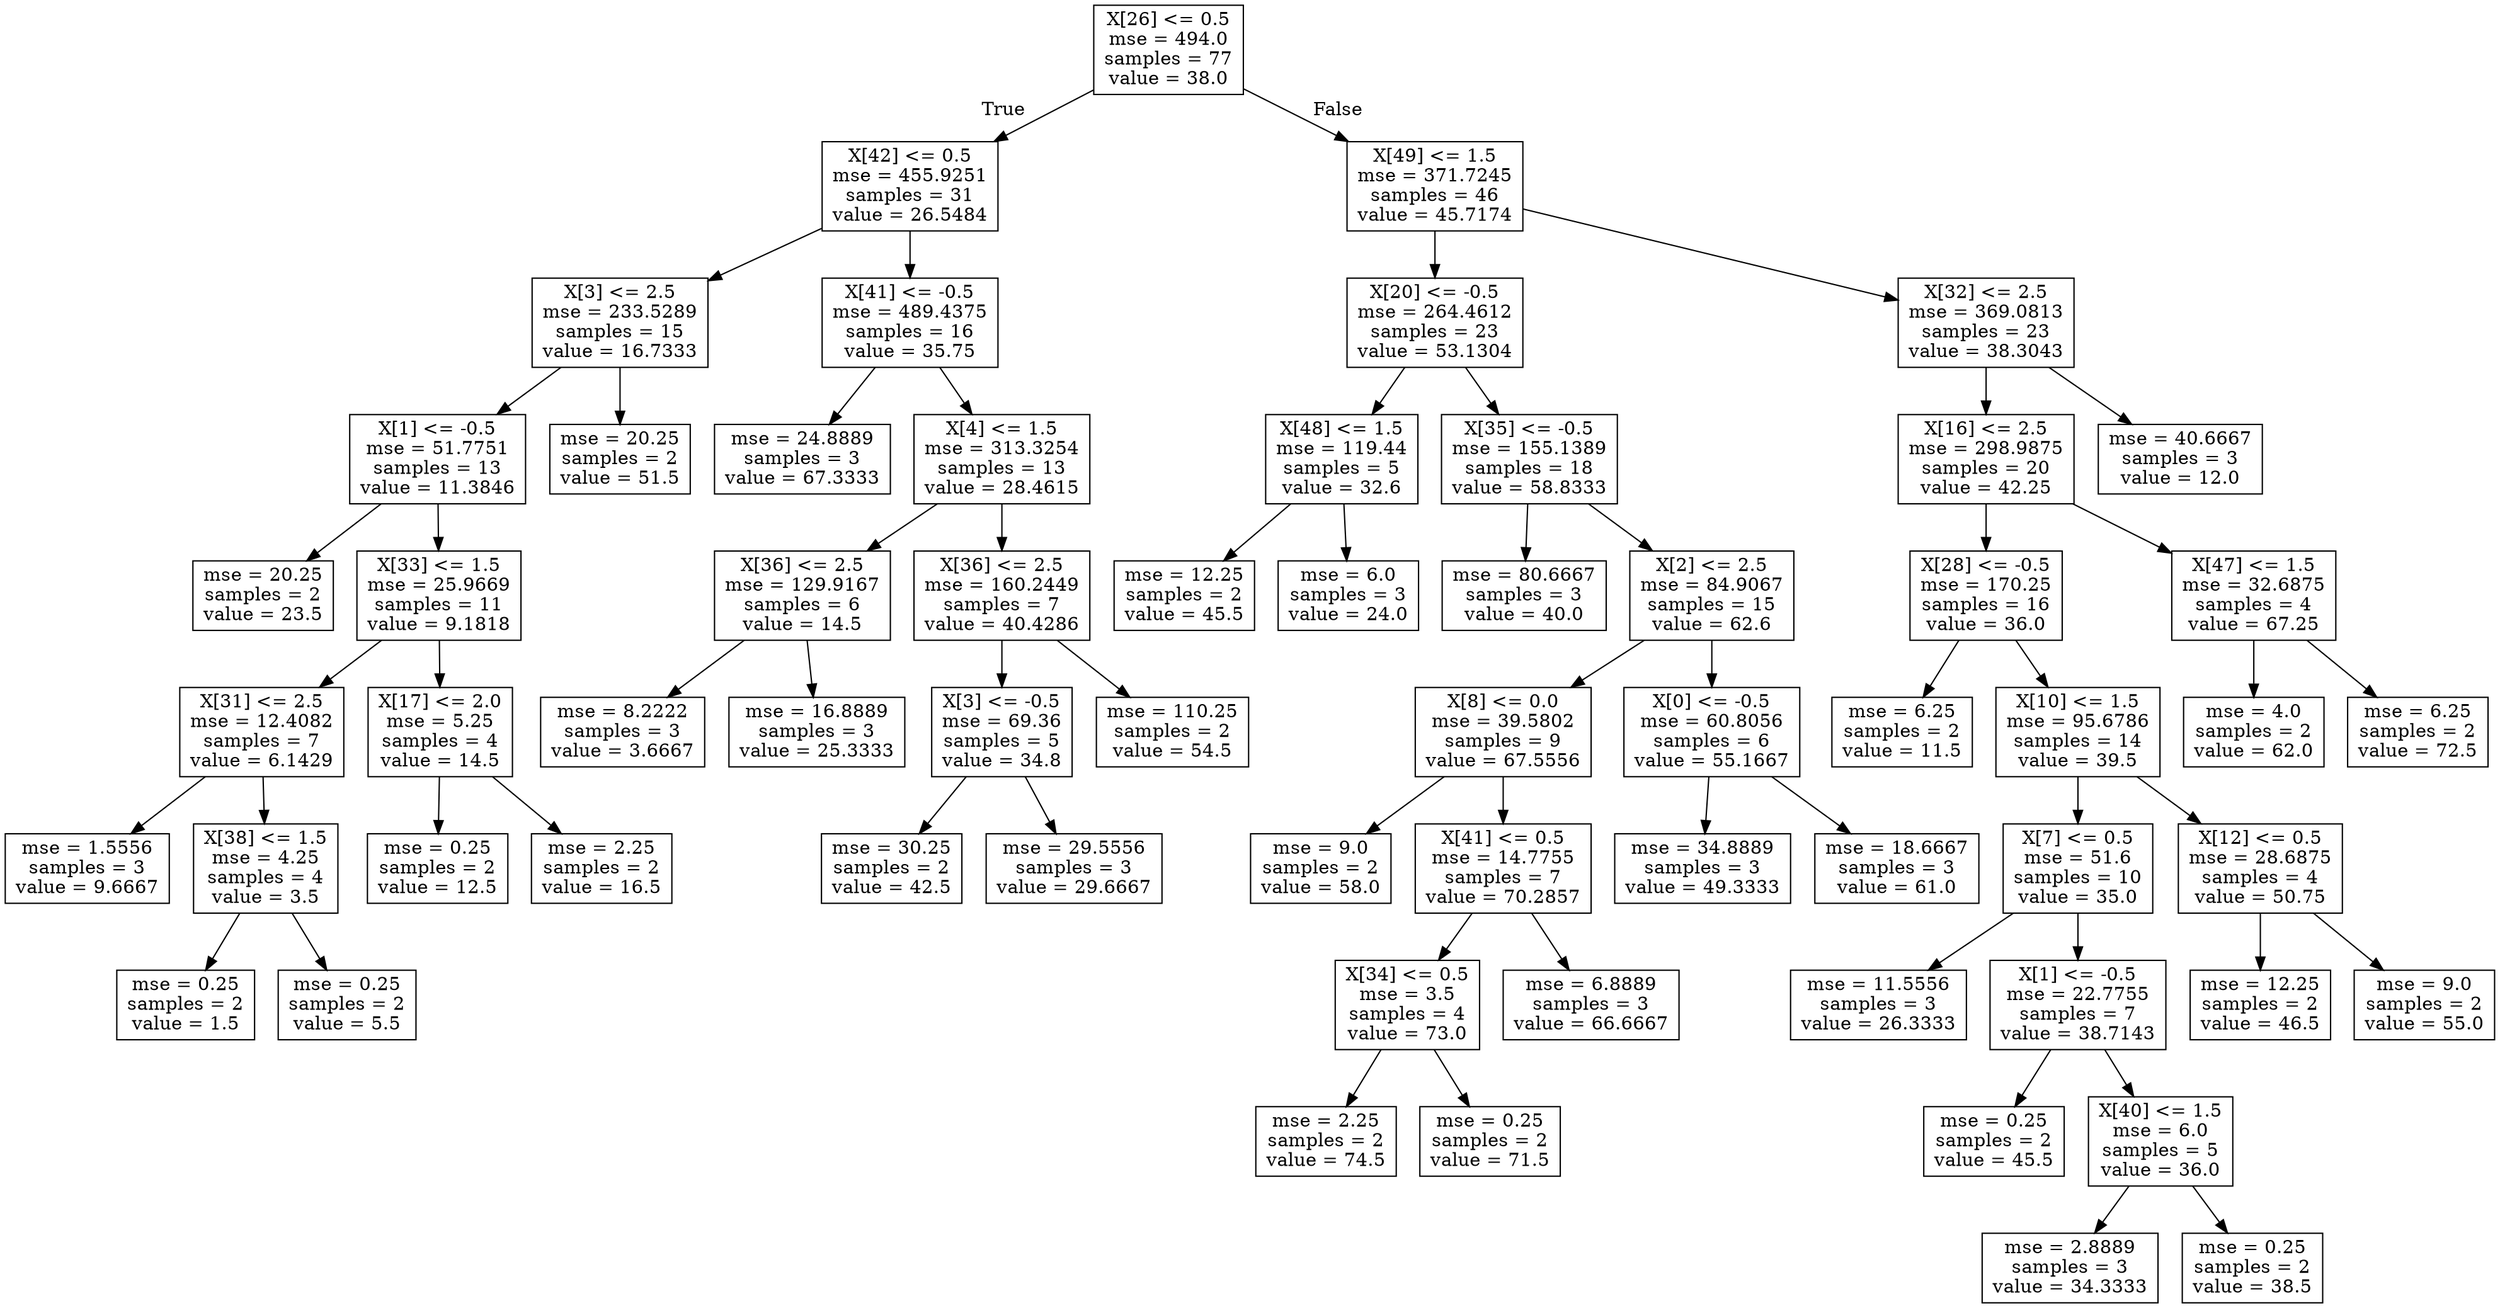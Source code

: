 digraph Tree {
node [shape=box] ;
0 [label="X[26] <= 0.5\nmse = 494.0\nsamples = 77\nvalue = 38.0"] ;
1 [label="X[42] <= 0.5\nmse = 455.9251\nsamples = 31\nvalue = 26.5484"] ;
0 -> 1 [labeldistance=2.5, labelangle=45, headlabel="True"] ;
2 [label="X[3] <= 2.5\nmse = 233.5289\nsamples = 15\nvalue = 16.7333"] ;
1 -> 2 ;
3 [label="X[1] <= -0.5\nmse = 51.7751\nsamples = 13\nvalue = 11.3846"] ;
2 -> 3 ;
4 [label="mse = 20.25\nsamples = 2\nvalue = 23.5"] ;
3 -> 4 ;
5 [label="X[33] <= 1.5\nmse = 25.9669\nsamples = 11\nvalue = 9.1818"] ;
3 -> 5 ;
6 [label="X[31] <= 2.5\nmse = 12.4082\nsamples = 7\nvalue = 6.1429"] ;
5 -> 6 ;
7 [label="mse = 1.5556\nsamples = 3\nvalue = 9.6667"] ;
6 -> 7 ;
8 [label="X[38] <= 1.5\nmse = 4.25\nsamples = 4\nvalue = 3.5"] ;
6 -> 8 ;
9 [label="mse = 0.25\nsamples = 2\nvalue = 1.5"] ;
8 -> 9 ;
10 [label="mse = 0.25\nsamples = 2\nvalue = 5.5"] ;
8 -> 10 ;
11 [label="X[17] <= 2.0\nmse = 5.25\nsamples = 4\nvalue = 14.5"] ;
5 -> 11 ;
12 [label="mse = 0.25\nsamples = 2\nvalue = 12.5"] ;
11 -> 12 ;
13 [label="mse = 2.25\nsamples = 2\nvalue = 16.5"] ;
11 -> 13 ;
14 [label="mse = 20.25\nsamples = 2\nvalue = 51.5"] ;
2 -> 14 ;
15 [label="X[41] <= -0.5\nmse = 489.4375\nsamples = 16\nvalue = 35.75"] ;
1 -> 15 ;
16 [label="mse = 24.8889\nsamples = 3\nvalue = 67.3333"] ;
15 -> 16 ;
17 [label="X[4] <= 1.5\nmse = 313.3254\nsamples = 13\nvalue = 28.4615"] ;
15 -> 17 ;
18 [label="X[36] <= 2.5\nmse = 129.9167\nsamples = 6\nvalue = 14.5"] ;
17 -> 18 ;
19 [label="mse = 8.2222\nsamples = 3\nvalue = 3.6667"] ;
18 -> 19 ;
20 [label="mse = 16.8889\nsamples = 3\nvalue = 25.3333"] ;
18 -> 20 ;
21 [label="X[36] <= 2.5\nmse = 160.2449\nsamples = 7\nvalue = 40.4286"] ;
17 -> 21 ;
22 [label="X[3] <= -0.5\nmse = 69.36\nsamples = 5\nvalue = 34.8"] ;
21 -> 22 ;
23 [label="mse = 30.25\nsamples = 2\nvalue = 42.5"] ;
22 -> 23 ;
24 [label="mse = 29.5556\nsamples = 3\nvalue = 29.6667"] ;
22 -> 24 ;
25 [label="mse = 110.25\nsamples = 2\nvalue = 54.5"] ;
21 -> 25 ;
26 [label="X[49] <= 1.5\nmse = 371.7245\nsamples = 46\nvalue = 45.7174"] ;
0 -> 26 [labeldistance=2.5, labelangle=-45, headlabel="False"] ;
27 [label="X[20] <= -0.5\nmse = 264.4612\nsamples = 23\nvalue = 53.1304"] ;
26 -> 27 ;
28 [label="X[48] <= 1.5\nmse = 119.44\nsamples = 5\nvalue = 32.6"] ;
27 -> 28 ;
29 [label="mse = 12.25\nsamples = 2\nvalue = 45.5"] ;
28 -> 29 ;
30 [label="mse = 6.0\nsamples = 3\nvalue = 24.0"] ;
28 -> 30 ;
31 [label="X[35] <= -0.5\nmse = 155.1389\nsamples = 18\nvalue = 58.8333"] ;
27 -> 31 ;
32 [label="mse = 80.6667\nsamples = 3\nvalue = 40.0"] ;
31 -> 32 ;
33 [label="X[2] <= 2.5\nmse = 84.9067\nsamples = 15\nvalue = 62.6"] ;
31 -> 33 ;
34 [label="X[8] <= 0.0\nmse = 39.5802\nsamples = 9\nvalue = 67.5556"] ;
33 -> 34 ;
35 [label="mse = 9.0\nsamples = 2\nvalue = 58.0"] ;
34 -> 35 ;
36 [label="X[41] <= 0.5\nmse = 14.7755\nsamples = 7\nvalue = 70.2857"] ;
34 -> 36 ;
37 [label="X[34] <= 0.5\nmse = 3.5\nsamples = 4\nvalue = 73.0"] ;
36 -> 37 ;
38 [label="mse = 2.25\nsamples = 2\nvalue = 74.5"] ;
37 -> 38 ;
39 [label="mse = 0.25\nsamples = 2\nvalue = 71.5"] ;
37 -> 39 ;
40 [label="mse = 6.8889\nsamples = 3\nvalue = 66.6667"] ;
36 -> 40 ;
41 [label="X[0] <= -0.5\nmse = 60.8056\nsamples = 6\nvalue = 55.1667"] ;
33 -> 41 ;
42 [label="mse = 34.8889\nsamples = 3\nvalue = 49.3333"] ;
41 -> 42 ;
43 [label="mse = 18.6667\nsamples = 3\nvalue = 61.0"] ;
41 -> 43 ;
44 [label="X[32] <= 2.5\nmse = 369.0813\nsamples = 23\nvalue = 38.3043"] ;
26 -> 44 ;
45 [label="X[16] <= 2.5\nmse = 298.9875\nsamples = 20\nvalue = 42.25"] ;
44 -> 45 ;
46 [label="X[28] <= -0.5\nmse = 170.25\nsamples = 16\nvalue = 36.0"] ;
45 -> 46 ;
47 [label="mse = 6.25\nsamples = 2\nvalue = 11.5"] ;
46 -> 47 ;
48 [label="X[10] <= 1.5\nmse = 95.6786\nsamples = 14\nvalue = 39.5"] ;
46 -> 48 ;
49 [label="X[7] <= 0.5\nmse = 51.6\nsamples = 10\nvalue = 35.0"] ;
48 -> 49 ;
50 [label="mse = 11.5556\nsamples = 3\nvalue = 26.3333"] ;
49 -> 50 ;
51 [label="X[1] <= -0.5\nmse = 22.7755\nsamples = 7\nvalue = 38.7143"] ;
49 -> 51 ;
52 [label="mse = 0.25\nsamples = 2\nvalue = 45.5"] ;
51 -> 52 ;
53 [label="X[40] <= 1.5\nmse = 6.0\nsamples = 5\nvalue = 36.0"] ;
51 -> 53 ;
54 [label="mse = 2.8889\nsamples = 3\nvalue = 34.3333"] ;
53 -> 54 ;
55 [label="mse = 0.25\nsamples = 2\nvalue = 38.5"] ;
53 -> 55 ;
56 [label="X[12] <= 0.5\nmse = 28.6875\nsamples = 4\nvalue = 50.75"] ;
48 -> 56 ;
57 [label="mse = 12.25\nsamples = 2\nvalue = 46.5"] ;
56 -> 57 ;
58 [label="mse = 9.0\nsamples = 2\nvalue = 55.0"] ;
56 -> 58 ;
59 [label="X[47] <= 1.5\nmse = 32.6875\nsamples = 4\nvalue = 67.25"] ;
45 -> 59 ;
60 [label="mse = 4.0\nsamples = 2\nvalue = 62.0"] ;
59 -> 60 ;
61 [label="mse = 6.25\nsamples = 2\nvalue = 72.5"] ;
59 -> 61 ;
62 [label="mse = 40.6667\nsamples = 3\nvalue = 12.0"] ;
44 -> 62 ;
}
